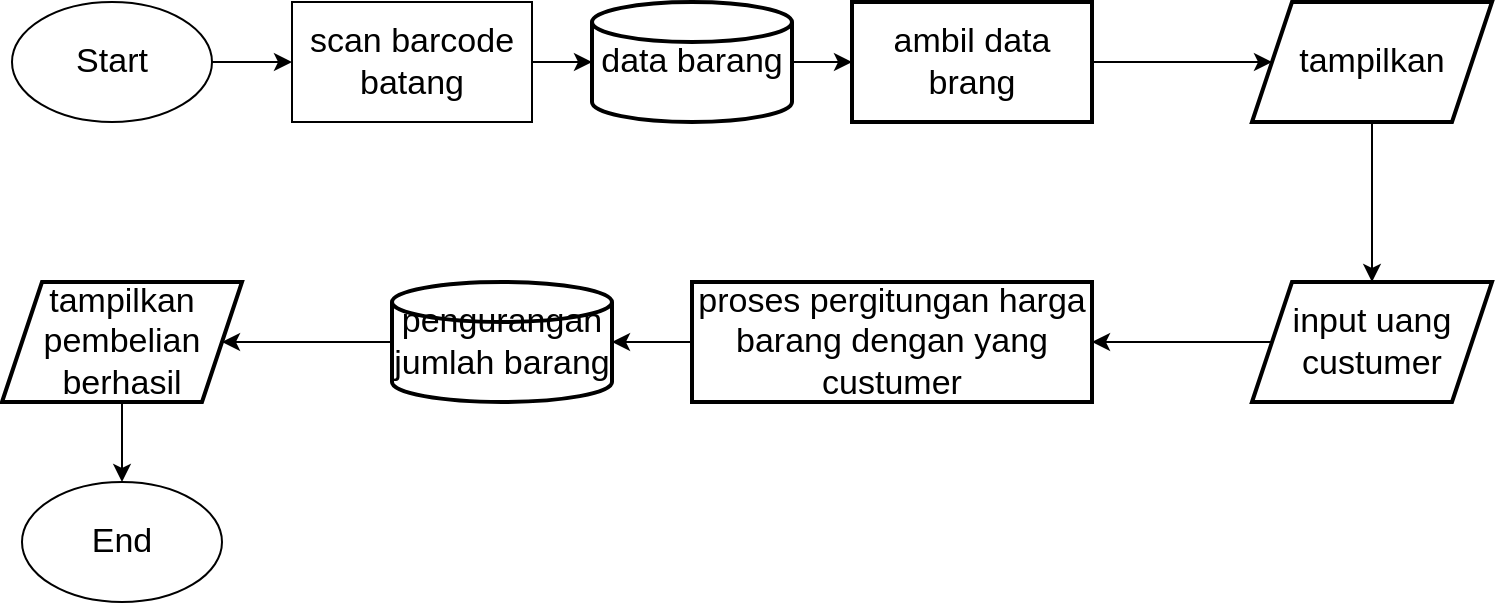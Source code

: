 <mxfile version="24.8.8">
  <diagram name="Halaman-1" id="LS2GMB4BtWxw87l2Nwz2">
    <mxGraphModel dx="1100" dy="575" grid="1" gridSize="10" guides="1" tooltips="1" connect="1" arrows="1" fold="1" page="1" pageScale="1" pageWidth="827" pageHeight="1169" math="0" shadow="0">
      <root>
        <mxCell id="0" />
        <mxCell id="1" parent="0" />
        <mxCell id="_vivzIOAHeGkdv4DLqOH-3" value="" style="edgeStyle=orthogonalEdgeStyle;rounded=0;orthogonalLoop=1;jettySize=auto;html=1;" edge="1" parent="1" source="_vivzIOAHeGkdv4DLqOH-1" target="_vivzIOAHeGkdv4DLqOH-2">
          <mxGeometry relative="1" as="geometry" />
        </mxCell>
        <mxCell id="_vivzIOAHeGkdv4DLqOH-1" value="Start" style="ellipse;whiteSpace=wrap;html=1;fontSize=17;" vertex="1" parent="1">
          <mxGeometry x="40" y="40" width="100" height="60" as="geometry" />
        </mxCell>
        <mxCell id="_vivzIOAHeGkdv4DLqOH-7" value="" style="edgeStyle=orthogonalEdgeStyle;rounded=0;orthogonalLoop=1;jettySize=auto;html=1;" edge="1" parent="1" source="_vivzIOAHeGkdv4DLqOH-2" target="_vivzIOAHeGkdv4DLqOH-6">
          <mxGeometry relative="1" as="geometry" />
        </mxCell>
        <mxCell id="_vivzIOAHeGkdv4DLqOH-2" value="scan barcode batang" style="whiteSpace=wrap;html=1;fontSize=17;" vertex="1" parent="1">
          <mxGeometry x="180" y="40" width="120" height="60" as="geometry" />
        </mxCell>
        <mxCell id="_vivzIOAHeGkdv4DLqOH-9" value="" style="edgeStyle=orthogonalEdgeStyle;rounded=0;orthogonalLoop=1;jettySize=auto;html=1;" edge="1" parent="1" source="_vivzIOAHeGkdv4DLqOH-6" target="_vivzIOAHeGkdv4DLqOH-8">
          <mxGeometry relative="1" as="geometry" />
        </mxCell>
        <mxCell id="_vivzIOAHeGkdv4DLqOH-6" value="data barang" style="strokeWidth=2;html=1;shape=mxgraph.flowchart.database;whiteSpace=wrap;fontSize=17;" vertex="1" parent="1">
          <mxGeometry x="330" y="40" width="100" height="60" as="geometry" />
        </mxCell>
        <mxCell id="_vivzIOAHeGkdv4DLqOH-11" value="" style="edgeStyle=orthogonalEdgeStyle;rounded=0;orthogonalLoop=1;jettySize=auto;html=1;" edge="1" parent="1" source="_vivzIOAHeGkdv4DLqOH-8" target="_vivzIOAHeGkdv4DLqOH-10">
          <mxGeometry relative="1" as="geometry" />
        </mxCell>
        <mxCell id="_vivzIOAHeGkdv4DLqOH-8" value="ambil data brang" style="whiteSpace=wrap;html=1;strokeWidth=2;fontSize=17;" vertex="1" parent="1">
          <mxGeometry x="460" y="40" width="120" height="60" as="geometry" />
        </mxCell>
        <mxCell id="_vivzIOAHeGkdv4DLqOH-16" value="" style="edgeStyle=orthogonalEdgeStyle;rounded=0;orthogonalLoop=1;jettySize=auto;html=1;" edge="1" parent="1" source="_vivzIOAHeGkdv4DLqOH-10" target="_vivzIOAHeGkdv4DLqOH-15">
          <mxGeometry relative="1" as="geometry" />
        </mxCell>
        <mxCell id="_vivzIOAHeGkdv4DLqOH-10" value="tampilkan" style="shape=parallelogram;perimeter=parallelogramPerimeter;whiteSpace=wrap;html=1;fixedSize=1;strokeWidth=2;fontSize=17;" vertex="1" parent="1">
          <mxGeometry x="660" y="40" width="120" height="60" as="geometry" />
        </mxCell>
        <mxCell id="_vivzIOAHeGkdv4DLqOH-18" value="" style="edgeStyle=orthogonalEdgeStyle;rounded=0;orthogonalLoop=1;jettySize=auto;html=1;" edge="1" parent="1" source="_vivzIOAHeGkdv4DLqOH-15" target="_vivzIOAHeGkdv4DLqOH-17">
          <mxGeometry relative="1" as="geometry" />
        </mxCell>
        <mxCell id="_vivzIOAHeGkdv4DLqOH-15" value="input uang custumer" style="shape=parallelogram;perimeter=parallelogramPerimeter;whiteSpace=wrap;html=1;fixedSize=1;strokeWidth=2;fontSize=17;" vertex="1" parent="1">
          <mxGeometry x="660" y="180" width="120" height="60" as="geometry" />
        </mxCell>
        <mxCell id="_vivzIOAHeGkdv4DLqOH-21" value="" style="edgeStyle=orthogonalEdgeStyle;rounded=0;orthogonalLoop=1;jettySize=auto;html=1;" edge="1" parent="1" source="_vivzIOAHeGkdv4DLqOH-17" target="_vivzIOAHeGkdv4DLqOH-19">
          <mxGeometry relative="1" as="geometry" />
        </mxCell>
        <mxCell id="_vivzIOAHeGkdv4DLqOH-17" value="proses pergitungan harga barang dengan yang custumer" style="whiteSpace=wrap;html=1;fontSize=17;strokeWidth=2;" vertex="1" parent="1">
          <mxGeometry x="380" y="180" width="200" height="60" as="geometry" />
        </mxCell>
        <mxCell id="_vivzIOAHeGkdv4DLqOH-27" value="" style="edgeStyle=orthogonalEdgeStyle;rounded=0;orthogonalLoop=1;jettySize=auto;html=1;" edge="1" parent="1" source="_vivzIOAHeGkdv4DLqOH-19" target="_vivzIOAHeGkdv4DLqOH-26">
          <mxGeometry relative="1" as="geometry" />
        </mxCell>
        <mxCell id="_vivzIOAHeGkdv4DLqOH-19" value="pengurangan jumlah barang" style="strokeWidth=2;html=1;shape=mxgraph.flowchart.database;whiteSpace=wrap;fontSize=17;" vertex="1" parent="1">
          <mxGeometry x="230" y="180" width="110" height="60" as="geometry" />
        </mxCell>
        <mxCell id="_vivzIOAHeGkdv4DLqOH-29" value="" style="edgeStyle=orthogonalEdgeStyle;rounded=0;orthogonalLoop=1;jettySize=auto;html=1;" edge="1" parent="1" source="_vivzIOAHeGkdv4DLqOH-26" target="_vivzIOAHeGkdv4DLqOH-28">
          <mxGeometry relative="1" as="geometry" />
        </mxCell>
        <mxCell id="_vivzIOAHeGkdv4DLqOH-26" value="tampilkan pembelian berhasil" style="shape=parallelogram;perimeter=parallelogramPerimeter;whiteSpace=wrap;html=1;fixedSize=1;fontSize=17;strokeWidth=2;" vertex="1" parent="1">
          <mxGeometry x="35" y="180" width="120" height="60" as="geometry" />
        </mxCell>
        <mxCell id="_vivzIOAHeGkdv4DLqOH-28" value="End" style="ellipse;whiteSpace=wrap;html=1;fontSize=17;" vertex="1" parent="1">
          <mxGeometry x="45" y="280" width="100" height="60" as="geometry" />
        </mxCell>
      </root>
    </mxGraphModel>
  </diagram>
</mxfile>
